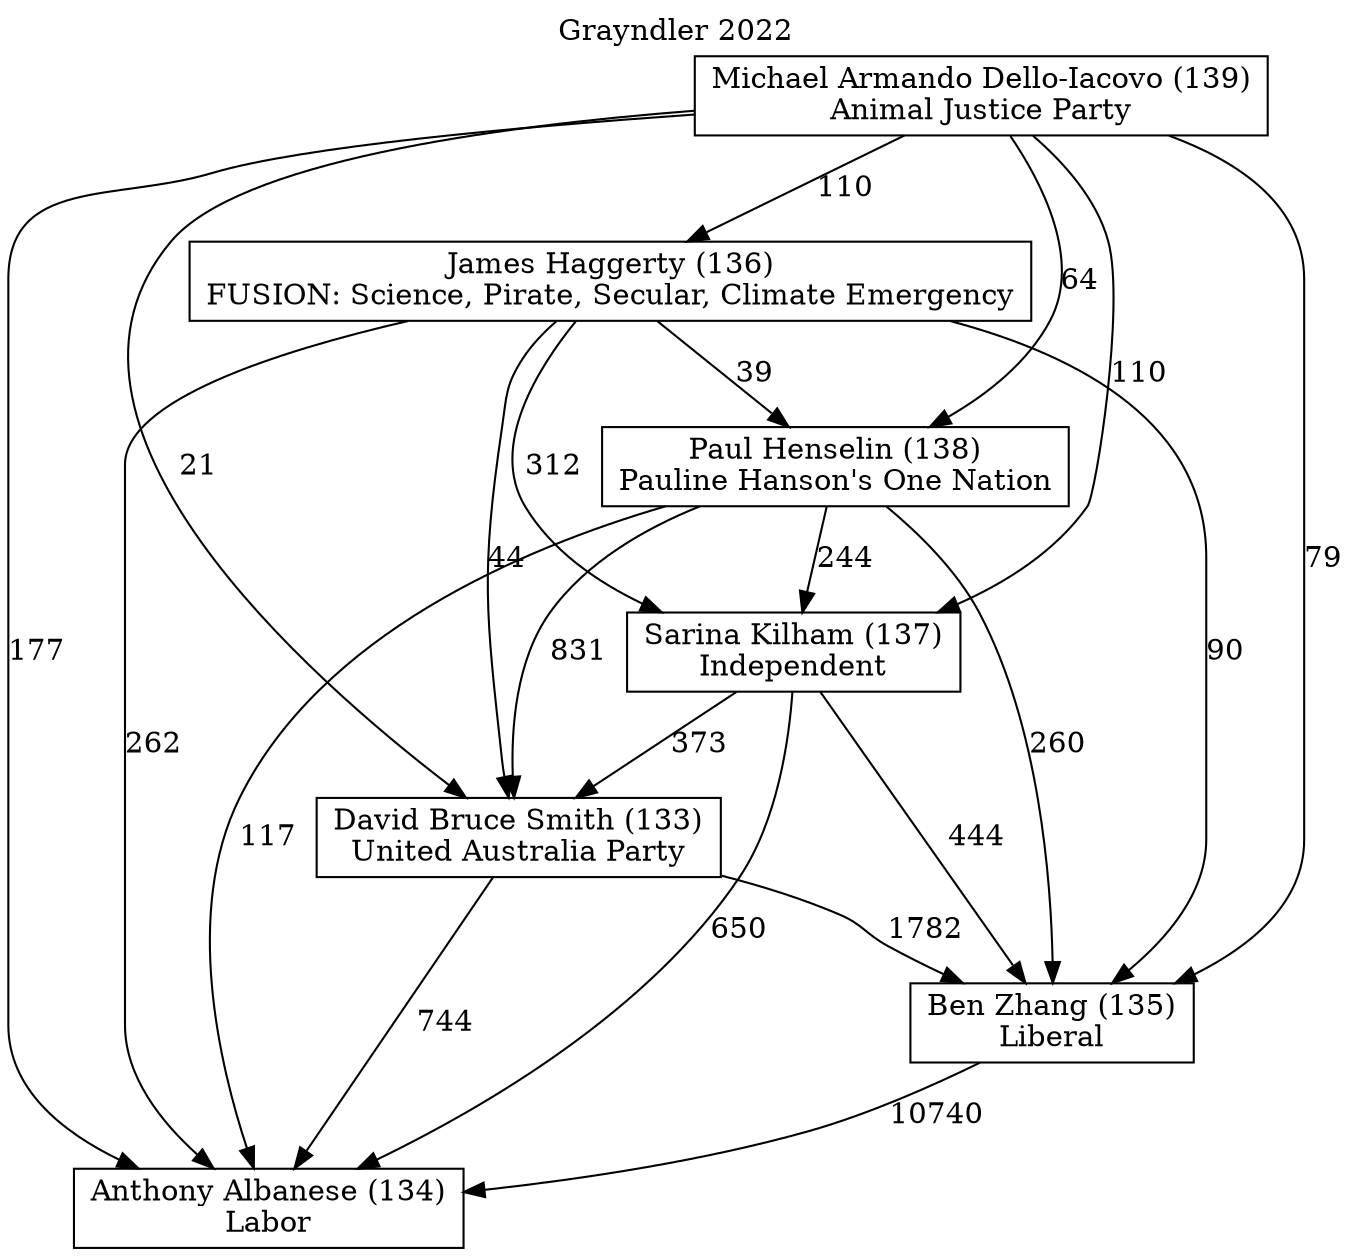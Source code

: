 // House preference flow
digraph "Anthony Albanese (134)_Grayndler_2022" {
	graph [label="Grayndler 2022" labelloc=t mclimit=10]
	node [shape=box]
	"Anthony Albanese (134)" [label="Anthony Albanese (134)
Labor"]
	"Paul Henselin (138)" [label="Paul Henselin (138)
Pauline Hanson's One Nation"]
	"Michael Armando Dello-Iacovo (139)" [label="Michael Armando Dello-Iacovo (139)
Animal Justice Party"]
	"Sarina Kilham (137)" [label="Sarina Kilham (137)
Independent"]
	"David Bruce Smith (133)" [label="David Bruce Smith (133)
United Australia Party"]
	"Ben Zhang (135)" [label="Ben Zhang (135)
Liberal"]
	"James Haggerty (136)" [label="James Haggerty (136)
FUSION: Science, Pirate, Secular, Climate Emergency"]
	"Ben Zhang (135)" -> "Anthony Albanese (134)" [label=10740]
	"Paul Henselin (138)" -> "Ben Zhang (135)" [label=260]
	"Sarina Kilham (137)" -> "David Bruce Smith (133)" [label=373]
	"Michael Armando Dello-Iacovo (139)" -> "Anthony Albanese (134)" [label=177]
	"Paul Henselin (138)" -> "David Bruce Smith (133)" [label=831]
	"Sarina Kilham (137)" -> "Ben Zhang (135)" [label=444]
	"Paul Henselin (138)" -> "Sarina Kilham (137)" [label=244]
	"Paul Henselin (138)" -> "Anthony Albanese (134)" [label=117]
	"Michael Armando Dello-Iacovo (139)" -> "Sarina Kilham (137)" [label=110]
	"Michael Armando Dello-Iacovo (139)" -> "Paul Henselin (138)" [label=64]
	"James Haggerty (136)" -> "Anthony Albanese (134)" [label=262]
	"Michael Armando Dello-Iacovo (139)" -> "David Bruce Smith (133)" [label=21]
	"James Haggerty (136)" -> "Ben Zhang (135)" [label=90]
	"James Haggerty (136)" -> "Sarina Kilham (137)" [label=312]
	"David Bruce Smith (133)" -> "Anthony Albanese (134)" [label=744]
	"Michael Armando Dello-Iacovo (139)" -> "Ben Zhang (135)" [label=79]
	"Michael Armando Dello-Iacovo (139)" -> "James Haggerty (136)" [label=110]
	"James Haggerty (136)" -> "David Bruce Smith (133)" [label=44]
	"James Haggerty (136)" -> "Paul Henselin (138)" [label=39]
	"Sarina Kilham (137)" -> "Anthony Albanese (134)" [label=650]
	"David Bruce Smith (133)" -> "Ben Zhang (135)" [label=1782]
}
